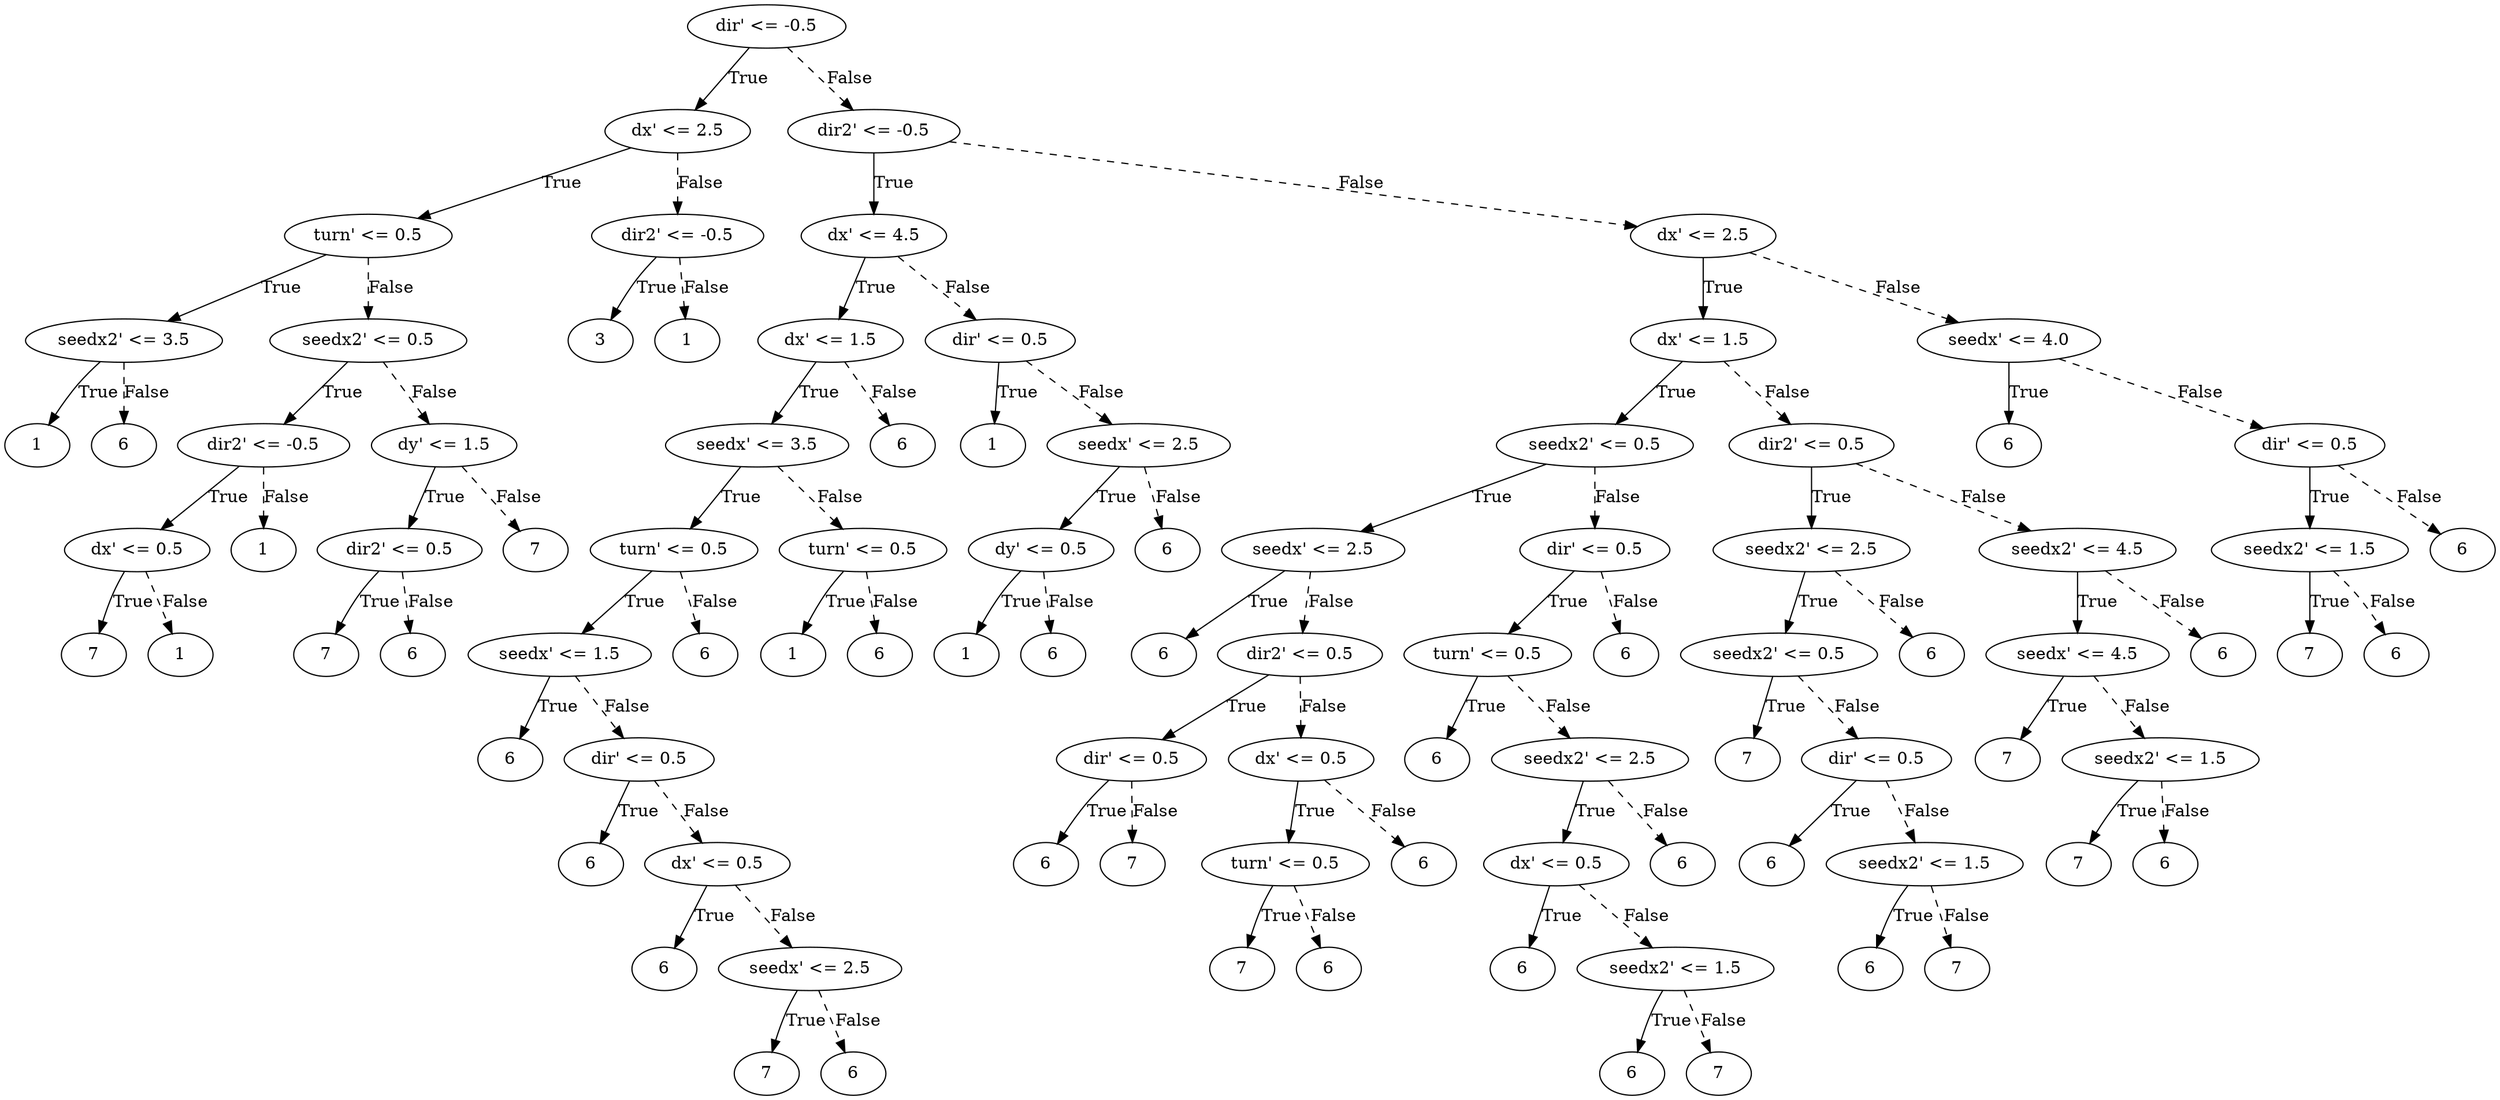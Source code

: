 digraph {
0 [label="dir' <= -0.5"];
1 [label="dx' <= 2.5"];
2 [label="turn' <= 0.5"];
3 [label="seedx2' <= 3.5"];
4 [label="1"];
3 -> 4 [label="True"];
5 [label="6"];
3 -> 5 [style="dashed", label="False"];
2 -> 3 [label="True"];
6 [label="seedx2' <= 0.5"];
7 [label="dir2' <= -0.5"];
8 [label="dx' <= 0.5"];
9 [label="7"];
8 -> 9 [label="True"];
10 [label="1"];
8 -> 10 [style="dashed", label="False"];
7 -> 8 [label="True"];
11 [label="1"];
7 -> 11 [style="dashed", label="False"];
6 -> 7 [label="True"];
12 [label="dy' <= 1.5"];
13 [label="dir2' <= 0.5"];
14 [label="7"];
13 -> 14 [label="True"];
15 [label="6"];
13 -> 15 [style="dashed", label="False"];
12 -> 13 [label="True"];
16 [label="7"];
12 -> 16 [style="dashed", label="False"];
6 -> 12 [style="dashed", label="False"];
2 -> 6 [style="dashed", label="False"];
1 -> 2 [label="True"];
17 [label="dir2' <= -0.5"];
18 [label="3"];
17 -> 18 [label="True"];
19 [label="1"];
17 -> 19 [style="dashed", label="False"];
1 -> 17 [style="dashed", label="False"];
0 -> 1 [label="True"];
20 [label="dir2' <= -0.5"];
21 [label="dx' <= 4.5"];
22 [label="dx' <= 1.5"];
23 [label="seedx' <= 3.5"];
24 [label="turn' <= 0.5"];
25 [label="seedx' <= 1.5"];
26 [label="6"];
25 -> 26 [label="True"];
27 [label="dir' <= 0.5"];
28 [label="6"];
27 -> 28 [label="True"];
29 [label="dx' <= 0.5"];
30 [label="6"];
29 -> 30 [label="True"];
31 [label="seedx' <= 2.5"];
32 [label="7"];
31 -> 32 [label="True"];
33 [label="6"];
31 -> 33 [style="dashed", label="False"];
29 -> 31 [style="dashed", label="False"];
27 -> 29 [style="dashed", label="False"];
25 -> 27 [style="dashed", label="False"];
24 -> 25 [label="True"];
34 [label="6"];
24 -> 34 [style="dashed", label="False"];
23 -> 24 [label="True"];
35 [label="turn' <= 0.5"];
36 [label="1"];
35 -> 36 [label="True"];
37 [label="6"];
35 -> 37 [style="dashed", label="False"];
23 -> 35 [style="dashed", label="False"];
22 -> 23 [label="True"];
38 [label="6"];
22 -> 38 [style="dashed", label="False"];
21 -> 22 [label="True"];
39 [label="dir' <= 0.5"];
40 [label="1"];
39 -> 40 [label="True"];
41 [label="seedx' <= 2.5"];
42 [label="dy' <= 0.5"];
43 [label="1"];
42 -> 43 [label="True"];
44 [label="6"];
42 -> 44 [style="dashed", label="False"];
41 -> 42 [label="True"];
45 [label="6"];
41 -> 45 [style="dashed", label="False"];
39 -> 41 [style="dashed", label="False"];
21 -> 39 [style="dashed", label="False"];
20 -> 21 [label="True"];
46 [label="dx' <= 2.5"];
47 [label="dx' <= 1.5"];
48 [label="seedx2' <= 0.5"];
49 [label="seedx' <= 2.5"];
50 [label="6"];
49 -> 50 [label="True"];
51 [label="dir2' <= 0.5"];
52 [label="dir' <= 0.5"];
53 [label="6"];
52 -> 53 [label="True"];
54 [label="7"];
52 -> 54 [style="dashed", label="False"];
51 -> 52 [label="True"];
55 [label="dx' <= 0.5"];
56 [label="turn' <= 0.5"];
57 [label="7"];
56 -> 57 [label="True"];
58 [label="6"];
56 -> 58 [style="dashed", label="False"];
55 -> 56 [label="True"];
59 [label="6"];
55 -> 59 [style="dashed", label="False"];
51 -> 55 [style="dashed", label="False"];
49 -> 51 [style="dashed", label="False"];
48 -> 49 [label="True"];
60 [label="dir' <= 0.5"];
61 [label="turn' <= 0.5"];
62 [label="6"];
61 -> 62 [label="True"];
63 [label="seedx2' <= 2.5"];
64 [label="dx' <= 0.5"];
65 [label="6"];
64 -> 65 [label="True"];
66 [label="seedx2' <= 1.5"];
67 [label="6"];
66 -> 67 [label="True"];
68 [label="7"];
66 -> 68 [style="dashed", label="False"];
64 -> 66 [style="dashed", label="False"];
63 -> 64 [label="True"];
69 [label="6"];
63 -> 69 [style="dashed", label="False"];
61 -> 63 [style="dashed", label="False"];
60 -> 61 [label="True"];
70 [label="6"];
60 -> 70 [style="dashed", label="False"];
48 -> 60 [style="dashed", label="False"];
47 -> 48 [label="True"];
71 [label="dir2' <= 0.5"];
72 [label="seedx2' <= 2.5"];
73 [label="seedx2' <= 0.5"];
74 [label="7"];
73 -> 74 [label="True"];
75 [label="dir' <= 0.5"];
76 [label="6"];
75 -> 76 [label="True"];
77 [label="seedx2' <= 1.5"];
78 [label="6"];
77 -> 78 [label="True"];
79 [label="7"];
77 -> 79 [style="dashed", label="False"];
75 -> 77 [style="dashed", label="False"];
73 -> 75 [style="dashed", label="False"];
72 -> 73 [label="True"];
80 [label="6"];
72 -> 80 [style="dashed", label="False"];
71 -> 72 [label="True"];
81 [label="seedx2' <= 4.5"];
82 [label="seedx' <= 4.5"];
83 [label="7"];
82 -> 83 [label="True"];
84 [label="seedx2' <= 1.5"];
85 [label="7"];
84 -> 85 [label="True"];
86 [label="6"];
84 -> 86 [style="dashed", label="False"];
82 -> 84 [style="dashed", label="False"];
81 -> 82 [label="True"];
87 [label="6"];
81 -> 87 [style="dashed", label="False"];
71 -> 81 [style="dashed", label="False"];
47 -> 71 [style="dashed", label="False"];
46 -> 47 [label="True"];
88 [label="seedx' <= 4.0"];
89 [label="6"];
88 -> 89 [label="True"];
90 [label="dir' <= 0.5"];
91 [label="seedx2' <= 1.5"];
92 [label="7"];
91 -> 92 [label="True"];
93 [label="6"];
91 -> 93 [style="dashed", label="False"];
90 -> 91 [label="True"];
94 [label="6"];
90 -> 94 [style="dashed", label="False"];
88 -> 90 [style="dashed", label="False"];
46 -> 88 [style="dashed", label="False"];
20 -> 46 [style="dashed", label="False"];
0 -> 20 [style="dashed", label="False"];

}